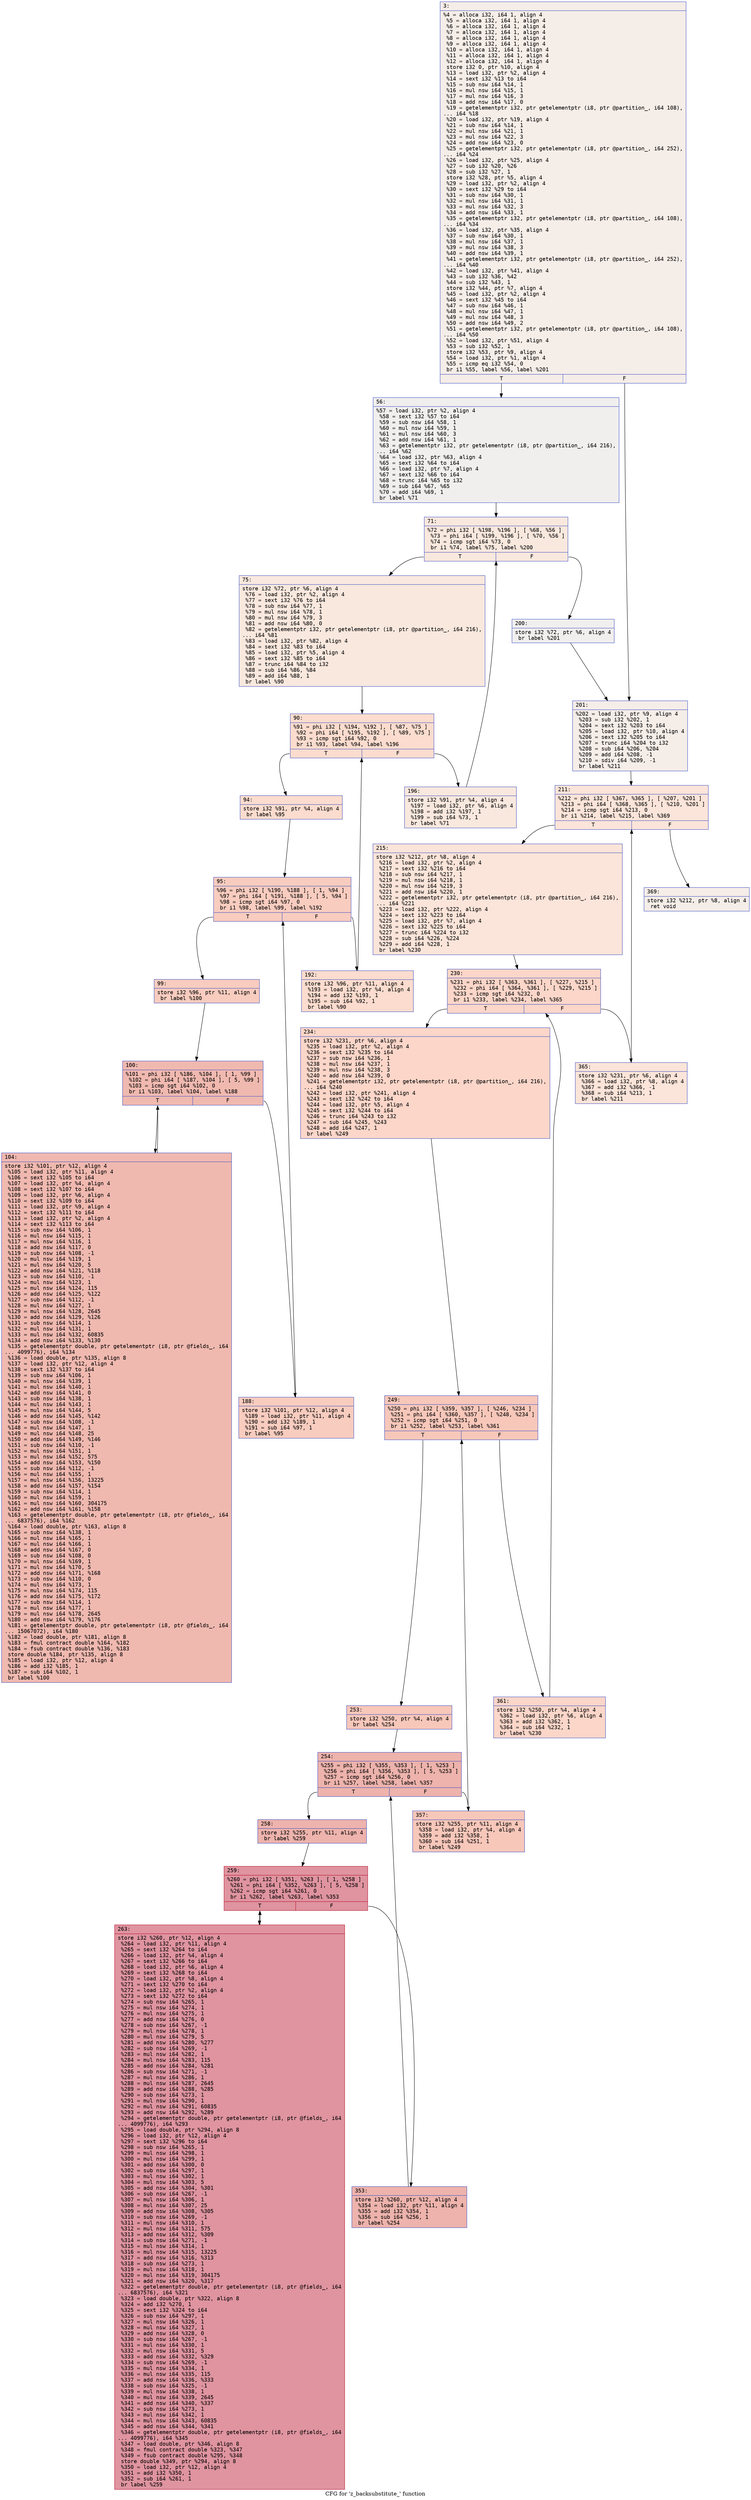 digraph "CFG for 'z_backsubstitute_' function" {
	label="CFG for 'z_backsubstitute_' function";

	Node0x559d7a2eb730 [shape=record,color="#3d50c3ff", style=filled, fillcolor="#e8d6cc70" fontname="Courier",label="{3:\l|  %4 = alloca i32, i64 1, align 4\l  %5 = alloca i32, i64 1, align 4\l  %6 = alloca i32, i64 1, align 4\l  %7 = alloca i32, i64 1, align 4\l  %8 = alloca i32, i64 1, align 4\l  %9 = alloca i32, i64 1, align 4\l  %10 = alloca i32, i64 1, align 4\l  %11 = alloca i32, i64 1, align 4\l  %12 = alloca i32, i64 1, align 4\l  store i32 0, ptr %10, align 4\l  %13 = load i32, ptr %2, align 4\l  %14 = sext i32 %13 to i64\l  %15 = sub nsw i64 %14, 1\l  %16 = mul nsw i64 %15, 1\l  %17 = mul nsw i64 %16, 3\l  %18 = add nsw i64 %17, 0\l  %19 = getelementptr i32, ptr getelementptr (i8, ptr @partition_, i64 108),\l... i64 %18\l  %20 = load i32, ptr %19, align 4\l  %21 = sub nsw i64 %14, 1\l  %22 = mul nsw i64 %21, 1\l  %23 = mul nsw i64 %22, 3\l  %24 = add nsw i64 %23, 0\l  %25 = getelementptr i32, ptr getelementptr (i8, ptr @partition_, i64 252),\l... i64 %24\l  %26 = load i32, ptr %25, align 4\l  %27 = sub i32 %20, %26\l  %28 = sub i32 %27, 1\l  store i32 %28, ptr %5, align 4\l  %29 = load i32, ptr %2, align 4\l  %30 = sext i32 %29 to i64\l  %31 = sub nsw i64 %30, 1\l  %32 = mul nsw i64 %31, 1\l  %33 = mul nsw i64 %32, 3\l  %34 = add nsw i64 %33, 1\l  %35 = getelementptr i32, ptr getelementptr (i8, ptr @partition_, i64 108),\l... i64 %34\l  %36 = load i32, ptr %35, align 4\l  %37 = sub nsw i64 %30, 1\l  %38 = mul nsw i64 %37, 1\l  %39 = mul nsw i64 %38, 3\l  %40 = add nsw i64 %39, 1\l  %41 = getelementptr i32, ptr getelementptr (i8, ptr @partition_, i64 252),\l... i64 %40\l  %42 = load i32, ptr %41, align 4\l  %43 = sub i32 %36, %42\l  %44 = sub i32 %43, 1\l  store i32 %44, ptr %7, align 4\l  %45 = load i32, ptr %2, align 4\l  %46 = sext i32 %45 to i64\l  %47 = sub nsw i64 %46, 1\l  %48 = mul nsw i64 %47, 1\l  %49 = mul nsw i64 %48, 3\l  %50 = add nsw i64 %49, 2\l  %51 = getelementptr i32, ptr getelementptr (i8, ptr @partition_, i64 108),\l... i64 %50\l  %52 = load i32, ptr %51, align 4\l  %53 = sub i32 %52, 1\l  store i32 %53, ptr %9, align 4\l  %54 = load i32, ptr %1, align 4\l  %55 = icmp eq i32 %54, 0\l  br i1 %55, label %56, label %201\l|{<s0>T|<s1>F}}"];
	Node0x559d7a2eb730:s0 -> Node0x559d7a2ede10[tooltip="3 -> 56\nProbability 37.50%" ];
	Node0x559d7a2eb730:s1 -> Node0x559d7a2ede60[tooltip="3 -> 201\nProbability 62.50%" ];
	Node0x559d7a2ede10 [shape=record,color="#3d50c3ff", style=filled, fillcolor="#e0dbd870" fontname="Courier",label="{56:\l|  %57 = load i32, ptr %2, align 4\l  %58 = sext i32 %57 to i64\l  %59 = sub nsw i64 %58, 1\l  %60 = mul nsw i64 %59, 1\l  %61 = mul nsw i64 %60, 3\l  %62 = add nsw i64 %61, 1\l  %63 = getelementptr i32, ptr getelementptr (i8, ptr @partition_, i64 216),\l... i64 %62\l  %64 = load i32, ptr %63, align 4\l  %65 = sext i32 %64 to i64\l  %66 = load i32, ptr %7, align 4\l  %67 = sext i32 %66 to i64\l  %68 = trunc i64 %65 to i32\l  %69 = sub i64 %67, %65\l  %70 = add i64 %69, 1\l  br label %71\l}"];
	Node0x559d7a2ede10 -> Node0x559d7a2ee710[tooltip="56 -> 71\nProbability 100.00%" ];
	Node0x559d7a2ee710 [shape=record,color="#3d50c3ff", style=filled, fillcolor="#f2cab570" fontname="Courier",label="{71:\l|  %72 = phi i32 [ %198, %196 ], [ %68, %56 ]\l  %73 = phi i64 [ %199, %196 ], [ %70, %56 ]\l  %74 = icmp sgt i64 %73, 0\l  br i1 %74, label %75, label %200\l|{<s0>T|<s1>F}}"];
	Node0x559d7a2ee710:s0 -> Node0x559d7a2ee9d0[tooltip="71 -> 75\nProbability 96.88%" ];
	Node0x559d7a2ee710:s1 -> Node0x559d7a2eea20[tooltip="71 -> 200\nProbability 3.12%" ];
	Node0x559d7a2ee9d0 [shape=record,color="#3d50c3ff", style=filled, fillcolor="#f2cab570" fontname="Courier",label="{75:\l|  store i32 %72, ptr %6, align 4\l  %76 = load i32, ptr %2, align 4\l  %77 = sext i32 %76 to i64\l  %78 = sub nsw i64 %77, 1\l  %79 = mul nsw i64 %78, 1\l  %80 = mul nsw i64 %79, 3\l  %81 = add nsw i64 %80, 0\l  %82 = getelementptr i32, ptr getelementptr (i8, ptr @partition_, i64 216),\l... i64 %81\l  %83 = load i32, ptr %82, align 4\l  %84 = sext i32 %83 to i64\l  %85 = load i32, ptr %5, align 4\l  %86 = sext i32 %85 to i64\l  %87 = trunc i64 %84 to i32\l  %88 = sub i64 %86, %84\l  %89 = add i64 %88, 1\l  br label %90\l}"];
	Node0x559d7a2ee9d0 -> Node0x559d7a2ef300[tooltip="75 -> 90\nProbability 100.00%" ];
	Node0x559d7a2ef300 [shape=record,color="#3d50c3ff", style=filled, fillcolor="#f7af9170" fontname="Courier",label="{90:\l|  %91 = phi i32 [ %194, %192 ], [ %87, %75 ]\l  %92 = phi i64 [ %195, %192 ], [ %89, %75 ]\l  %93 = icmp sgt i64 %92, 0\l  br i1 %93, label %94, label %196\l|{<s0>T|<s1>F}}"];
	Node0x559d7a2ef300:s0 -> Node0x559d7a2ef620[tooltip="90 -> 94\nProbability 96.88%" ];
	Node0x559d7a2ef300:s1 -> Node0x559d7a2ee7d0[tooltip="90 -> 196\nProbability 3.12%" ];
	Node0x559d7a2ef620 [shape=record,color="#3d50c3ff", style=filled, fillcolor="#f7af9170" fontname="Courier",label="{94:\l|  store i32 %91, ptr %4, align 4\l  br label %95\l}"];
	Node0x559d7a2ef620 -> Node0x559d7a2ef7c0[tooltip="94 -> 95\nProbability 100.00%" ];
	Node0x559d7a2ef7c0 [shape=record,color="#3d50c3ff", style=filled, fillcolor="#f08b6e70" fontname="Courier",label="{95:\l|  %96 = phi i32 [ %190, %188 ], [ 1, %94 ]\l  %97 = phi i64 [ %191, %188 ], [ 5, %94 ]\l  %98 = icmp sgt i64 %97, 0\l  br i1 %98, label %99, label %192\l|{<s0>T|<s1>F}}"];
	Node0x559d7a2ef7c0:s0 -> Node0x559d7a2ed3f0[tooltip="95 -> 99\nProbability 96.88%" ];
	Node0x559d7a2ef7c0:s1 -> Node0x559d7a2ef3c0[tooltip="95 -> 192\nProbability 3.12%" ];
	Node0x559d7a2ed3f0 [shape=record,color="#3d50c3ff", style=filled, fillcolor="#f08b6e70" fontname="Courier",label="{99:\l|  store i32 %96, ptr %11, align 4\l  br label %100\l}"];
	Node0x559d7a2ed3f0 -> Node0x559d7a2ed5d0[tooltip="99 -> 100\nProbability 100.00%" ];
	Node0x559d7a2ed5d0 [shape=record,color="#3d50c3ff", style=filled, fillcolor="#de614d70" fontname="Courier",label="{100:\l|  %101 = phi i32 [ %186, %104 ], [ 1, %99 ]\l  %102 = phi i64 [ %187, %104 ], [ 5, %99 ]\l  %103 = icmp sgt i64 %102, 0\l  br i1 %103, label %104, label %188\l|{<s0>T|<s1>F}}"];
	Node0x559d7a2ed5d0:s0 -> Node0x559d7a2ed6c0[tooltip="100 -> 104\nProbability 96.88%" ];
	Node0x559d7a2ed5d0:s1 -> Node0x559d7a2ed120[tooltip="100 -> 188\nProbability 3.12%" ];
	Node0x559d7a2ed6c0 [shape=record,color="#3d50c3ff", style=filled, fillcolor="#de614d70" fontname="Courier",label="{104:\l|  store i32 %101, ptr %12, align 4\l  %105 = load i32, ptr %11, align 4\l  %106 = sext i32 %105 to i64\l  %107 = load i32, ptr %4, align 4\l  %108 = sext i32 %107 to i64\l  %109 = load i32, ptr %6, align 4\l  %110 = sext i32 %109 to i64\l  %111 = load i32, ptr %9, align 4\l  %112 = sext i32 %111 to i64\l  %113 = load i32, ptr %2, align 4\l  %114 = sext i32 %113 to i64\l  %115 = sub nsw i64 %106, 1\l  %116 = mul nsw i64 %115, 1\l  %117 = mul nsw i64 %116, 1\l  %118 = add nsw i64 %117, 0\l  %119 = sub nsw i64 %108, -1\l  %120 = mul nsw i64 %119, 1\l  %121 = mul nsw i64 %120, 5\l  %122 = add nsw i64 %121, %118\l  %123 = sub nsw i64 %110, -1\l  %124 = mul nsw i64 %123, 1\l  %125 = mul nsw i64 %124, 115\l  %126 = add nsw i64 %125, %122\l  %127 = sub nsw i64 %112, -1\l  %128 = mul nsw i64 %127, 1\l  %129 = mul nsw i64 %128, 2645\l  %130 = add nsw i64 %129, %126\l  %131 = sub nsw i64 %114, 1\l  %132 = mul nsw i64 %131, 1\l  %133 = mul nsw i64 %132, 60835\l  %134 = add nsw i64 %133, %130\l  %135 = getelementptr double, ptr getelementptr (i8, ptr @fields_, i64\l... 4099776), i64 %134\l  %136 = load double, ptr %135, align 8\l  %137 = load i32, ptr %12, align 4\l  %138 = sext i32 %137 to i64\l  %139 = sub nsw i64 %106, 1\l  %140 = mul nsw i64 %139, 1\l  %141 = mul nsw i64 %140, 1\l  %142 = add nsw i64 %141, 0\l  %143 = sub nsw i64 %138, 1\l  %144 = mul nsw i64 %143, 1\l  %145 = mul nsw i64 %144, 5\l  %146 = add nsw i64 %145, %142\l  %147 = sub nsw i64 %108, -1\l  %148 = mul nsw i64 %147, 1\l  %149 = mul nsw i64 %148, 25\l  %150 = add nsw i64 %149, %146\l  %151 = sub nsw i64 %110, -1\l  %152 = mul nsw i64 %151, 1\l  %153 = mul nsw i64 %152, 575\l  %154 = add nsw i64 %153, %150\l  %155 = sub nsw i64 %112, -1\l  %156 = mul nsw i64 %155, 1\l  %157 = mul nsw i64 %156, 13225\l  %158 = add nsw i64 %157, %154\l  %159 = sub nsw i64 %114, 1\l  %160 = mul nsw i64 %159, 1\l  %161 = mul nsw i64 %160, 304175\l  %162 = add nsw i64 %161, %158\l  %163 = getelementptr double, ptr getelementptr (i8, ptr @fields_, i64\l... 6837576), i64 %162\l  %164 = load double, ptr %163, align 8\l  %165 = sub nsw i64 %138, 1\l  %166 = mul nsw i64 %165, 1\l  %167 = mul nsw i64 %166, 1\l  %168 = add nsw i64 %167, 0\l  %169 = sub nsw i64 %108, 0\l  %170 = mul nsw i64 %169, 1\l  %171 = mul nsw i64 %170, 5\l  %172 = add nsw i64 %171, %168\l  %173 = sub nsw i64 %110, 0\l  %174 = mul nsw i64 %173, 1\l  %175 = mul nsw i64 %174, 115\l  %176 = add nsw i64 %175, %172\l  %177 = sub nsw i64 %114, 1\l  %178 = mul nsw i64 %177, 1\l  %179 = mul nsw i64 %178, 2645\l  %180 = add nsw i64 %179, %176\l  %181 = getelementptr double, ptr getelementptr (i8, ptr @fields_, i64\l... 15067072), i64 %180\l  %182 = load double, ptr %181, align 8\l  %183 = fmul contract double %164, %182\l  %184 = fsub contract double %136, %183\l  store double %184, ptr %135, align 8\l  %185 = load i32, ptr %12, align 4\l  %186 = add i32 %185, 1\l  %187 = sub i64 %102, 1\l  br label %100\l}"];
	Node0x559d7a2ed6c0 -> Node0x559d7a2ed5d0[tooltip="104 -> 100\nProbability 100.00%" ];
	Node0x559d7a2ed120 [shape=record,color="#3d50c3ff", style=filled, fillcolor="#f08b6e70" fontname="Courier",label="{188:\l|  store i32 %101, ptr %12, align 4\l  %189 = load i32, ptr %11, align 4\l  %190 = add i32 %189, 1\l  %191 = sub i64 %97, 1\l  br label %95\l}"];
	Node0x559d7a2ed120 -> Node0x559d7a2ef7c0[tooltip="188 -> 95\nProbability 100.00%" ];
	Node0x559d7a2ef3c0 [shape=record,color="#3d50c3ff", style=filled, fillcolor="#f7af9170" fontname="Courier",label="{192:\l|  store i32 %96, ptr %11, align 4\l  %193 = load i32, ptr %4, align 4\l  %194 = add i32 %193, 1\l  %195 = sub i64 %92, 1\l  br label %90\l}"];
	Node0x559d7a2ef3c0 -> Node0x559d7a2ef300[tooltip="192 -> 90\nProbability 100.00%" ];
	Node0x559d7a2ee7d0 [shape=record,color="#3d50c3ff", style=filled, fillcolor="#f2cab570" fontname="Courier",label="{196:\l|  store i32 %91, ptr %4, align 4\l  %197 = load i32, ptr %6, align 4\l  %198 = add i32 %197, 1\l  %199 = sub i64 %73, 1\l  br label %71\l}"];
	Node0x559d7a2ee7d0 -> Node0x559d7a2ee710[tooltip="196 -> 71\nProbability 100.00%" ];
	Node0x559d7a2eea20 [shape=record,color="#3d50c3ff", style=filled, fillcolor="#e0dbd870" fontname="Courier",label="{200:\l|  store i32 %72, ptr %6, align 4\l  br label %201\l}"];
	Node0x559d7a2eea20 -> Node0x559d7a2ede60[tooltip="200 -> 201\nProbability 100.00%" ];
	Node0x559d7a2ede60 [shape=record,color="#3d50c3ff", style=filled, fillcolor="#e8d6cc70" fontname="Courier",label="{201:\l|  %202 = load i32, ptr %9, align 4\l  %203 = sub i32 %202, 1\l  %204 = sext i32 %203 to i64\l  %205 = load i32, ptr %10, align 4\l  %206 = sext i32 %205 to i64\l  %207 = trunc i64 %204 to i32\l  %208 = sub i64 %206, %204\l  %209 = add i64 %208, -1\l  %210 = sdiv i64 %209, -1\l  br label %211\l}"];
	Node0x559d7a2ede60 -> Node0x559d7a2f03f0[tooltip="201 -> 211\nProbability 100.00%" ];
	Node0x559d7a2f03f0 [shape=record,color="#3d50c3ff", style=filled, fillcolor="#f5c1a970" fontname="Courier",label="{211:\l|  %212 = phi i32 [ %367, %365 ], [ %207, %201 ]\l  %213 = phi i64 [ %368, %365 ], [ %210, %201 ]\l  %214 = icmp sgt i64 %213, 0\l  br i1 %214, label %215, label %369\l|{<s0>T|<s1>F}}"];
	Node0x559d7a2f03f0:s0 -> Node0x559d7a2f0710[tooltip="211 -> 215\nProbability 96.88%" ];
	Node0x559d7a2f03f0:s1 -> Node0x559d7a2f0760[tooltip="211 -> 369\nProbability 3.12%" ];
	Node0x559d7a2f0710 [shape=record,color="#3d50c3ff", style=filled, fillcolor="#f5c1a970" fontname="Courier",label="{215:\l|  store i32 %212, ptr %8, align 4\l  %216 = load i32, ptr %2, align 4\l  %217 = sext i32 %216 to i64\l  %218 = sub nsw i64 %217, 1\l  %219 = mul nsw i64 %218, 1\l  %220 = mul nsw i64 %219, 3\l  %221 = add nsw i64 %220, 1\l  %222 = getelementptr i32, ptr getelementptr (i8, ptr @partition_, i64 216),\l... i64 %221\l  %223 = load i32, ptr %222, align 4\l  %224 = sext i32 %223 to i64\l  %225 = load i32, ptr %7, align 4\l  %226 = sext i32 %225 to i64\l  %227 = trunc i64 %224 to i32\l  %228 = sub i64 %226, %224\l  %229 = add i64 %228, 1\l  br label %230\l}"];
	Node0x559d7a2f0710 -> Node0x559d7a2f6390[tooltip="215 -> 230\nProbability 100.00%" ];
	Node0x559d7a2f6390 [shape=record,color="#3d50c3ff", style=filled, fillcolor="#f6a38570" fontname="Courier",label="{230:\l|  %231 = phi i32 [ %363, %361 ], [ %227, %215 ]\l  %232 = phi i64 [ %364, %361 ], [ %229, %215 ]\l  %233 = icmp sgt i64 %232, 0\l  br i1 %233, label %234, label %365\l|{<s0>T|<s1>F}}"];
	Node0x559d7a2f6390:s0 -> Node0x559d7a2f66b0[tooltip="230 -> 234\nProbability 96.88%" ];
	Node0x559d7a2f6390:s1 -> Node0x559d7a2f04b0[tooltip="230 -> 365\nProbability 3.12%" ];
	Node0x559d7a2f66b0 [shape=record,color="#3d50c3ff", style=filled, fillcolor="#f6a38570" fontname="Courier",label="{234:\l|  store i32 %231, ptr %6, align 4\l  %235 = load i32, ptr %2, align 4\l  %236 = sext i32 %235 to i64\l  %237 = sub nsw i64 %236, 1\l  %238 = mul nsw i64 %237, 1\l  %239 = mul nsw i64 %238, 3\l  %240 = add nsw i64 %239, 0\l  %241 = getelementptr i32, ptr getelementptr (i8, ptr @partition_, i64 216),\l... i64 %240\l  %242 = load i32, ptr %241, align 4\l  %243 = sext i32 %242 to i64\l  %244 = load i32, ptr %5, align 4\l  %245 = sext i32 %244 to i64\l  %246 = trunc i64 %243 to i32\l  %247 = sub i64 %245, %243\l  %248 = add i64 %247, 1\l  br label %249\l}"];
	Node0x559d7a2f66b0 -> Node0x559d7a2f6f90[tooltip="234 -> 249\nProbability 100.00%" ];
	Node0x559d7a2f6f90 [shape=record,color="#3d50c3ff", style=filled, fillcolor="#ec7f6370" fontname="Courier",label="{249:\l|  %250 = phi i32 [ %359, %357 ], [ %246, %234 ]\l  %251 = phi i64 [ %360, %357 ], [ %248, %234 ]\l  %252 = icmp sgt i64 %251, 0\l  br i1 %252, label %253, label %361\l|{<s0>T|<s1>F}}"];
	Node0x559d7a2f6f90:s0 -> Node0x559d7a2f72e0[tooltip="249 -> 253\nProbability 96.88%" ];
	Node0x559d7a2f6f90:s1 -> Node0x559d7a2f6450[tooltip="249 -> 361\nProbability 3.12%" ];
	Node0x559d7a2f72e0 [shape=record,color="#3d50c3ff", style=filled, fillcolor="#ec7f6370" fontname="Courier",label="{253:\l|  store i32 %250, ptr %4, align 4\l  br label %254\l}"];
	Node0x559d7a2f72e0 -> Node0x559d7a2f7480[tooltip="253 -> 254\nProbability 100.00%" ];
	Node0x559d7a2f7480 [shape=record,color="#3d50c3ff", style=filled, fillcolor="#d6524470" fontname="Courier",label="{254:\l|  %255 = phi i32 [ %355, %353 ], [ 1, %253 ]\l  %256 = phi i64 [ %356, %353 ], [ 5, %253 ]\l  %257 = icmp sgt i64 %256, 0\l  br i1 %257, label %258, label %357\l|{<s0>T|<s1>F}}"];
	Node0x559d7a2f7480:s0 -> Node0x559d7a2f7800[tooltip="254 -> 258\nProbability 96.88%" ];
	Node0x559d7a2f7480:s1 -> Node0x559d7a2f7050[tooltip="254 -> 357\nProbability 3.12%" ];
	Node0x559d7a2f7800 [shape=record,color="#3d50c3ff", style=filled, fillcolor="#d6524470" fontname="Courier",label="{258:\l|  store i32 %255, ptr %11, align 4\l  br label %259\l}"];
	Node0x559d7a2f7800 -> Node0x559d7a2f79a0[tooltip="258 -> 259\nProbability 100.00%" ];
	Node0x559d7a2f79a0 [shape=record,color="#b70d28ff", style=filled, fillcolor="#b70d2870" fontname="Courier",label="{259:\l|  %260 = phi i32 [ %351, %263 ], [ 1, %258 ]\l  %261 = phi i64 [ %352, %263 ], [ 5, %258 ]\l  %262 = icmp sgt i64 %261, 0\l  br i1 %262, label %263, label %353\l|{<s0>T|<s1>F}}"];
	Node0x559d7a2f79a0:s0 -> Node0x559d7a2f7a90[tooltip="259 -> 263\nProbability 96.88%" ];
	Node0x559d7a2f79a0:s1 -> Node0x559d7a2f7570[tooltip="259 -> 353\nProbability 3.12%" ];
	Node0x559d7a2f7a90 [shape=record,color="#b70d28ff", style=filled, fillcolor="#b70d2870" fontname="Courier",label="{263:\l|  store i32 %260, ptr %12, align 4\l  %264 = load i32, ptr %11, align 4\l  %265 = sext i32 %264 to i64\l  %266 = load i32, ptr %4, align 4\l  %267 = sext i32 %266 to i64\l  %268 = load i32, ptr %6, align 4\l  %269 = sext i32 %268 to i64\l  %270 = load i32, ptr %8, align 4\l  %271 = sext i32 %270 to i64\l  %272 = load i32, ptr %2, align 4\l  %273 = sext i32 %272 to i64\l  %274 = sub nsw i64 %265, 1\l  %275 = mul nsw i64 %274, 1\l  %276 = mul nsw i64 %275, 1\l  %277 = add nsw i64 %276, 0\l  %278 = sub nsw i64 %267, -1\l  %279 = mul nsw i64 %278, 1\l  %280 = mul nsw i64 %279, 5\l  %281 = add nsw i64 %280, %277\l  %282 = sub nsw i64 %269, -1\l  %283 = mul nsw i64 %282, 1\l  %284 = mul nsw i64 %283, 115\l  %285 = add nsw i64 %284, %281\l  %286 = sub nsw i64 %271, -1\l  %287 = mul nsw i64 %286, 1\l  %288 = mul nsw i64 %287, 2645\l  %289 = add nsw i64 %288, %285\l  %290 = sub nsw i64 %273, 1\l  %291 = mul nsw i64 %290, 1\l  %292 = mul nsw i64 %291, 60835\l  %293 = add nsw i64 %292, %289\l  %294 = getelementptr double, ptr getelementptr (i8, ptr @fields_, i64\l... 4099776), i64 %293\l  %295 = load double, ptr %294, align 8\l  %296 = load i32, ptr %12, align 4\l  %297 = sext i32 %296 to i64\l  %298 = sub nsw i64 %265, 1\l  %299 = mul nsw i64 %298, 1\l  %300 = mul nsw i64 %299, 1\l  %301 = add nsw i64 %300, 0\l  %302 = sub nsw i64 %297, 1\l  %303 = mul nsw i64 %302, 1\l  %304 = mul nsw i64 %303, 5\l  %305 = add nsw i64 %304, %301\l  %306 = sub nsw i64 %267, -1\l  %307 = mul nsw i64 %306, 1\l  %308 = mul nsw i64 %307, 25\l  %309 = add nsw i64 %308, %305\l  %310 = sub nsw i64 %269, -1\l  %311 = mul nsw i64 %310, 1\l  %312 = mul nsw i64 %311, 575\l  %313 = add nsw i64 %312, %309\l  %314 = sub nsw i64 %271, -1\l  %315 = mul nsw i64 %314, 1\l  %316 = mul nsw i64 %315, 13225\l  %317 = add nsw i64 %316, %313\l  %318 = sub nsw i64 %273, 1\l  %319 = mul nsw i64 %318, 1\l  %320 = mul nsw i64 %319, 304175\l  %321 = add nsw i64 %320, %317\l  %322 = getelementptr double, ptr getelementptr (i8, ptr @fields_, i64\l... 6837576), i64 %321\l  %323 = load double, ptr %322, align 8\l  %324 = add i32 %270, 1\l  %325 = sext i32 %324 to i64\l  %326 = sub nsw i64 %297, 1\l  %327 = mul nsw i64 %326, 1\l  %328 = mul nsw i64 %327, 1\l  %329 = add nsw i64 %328, 0\l  %330 = sub nsw i64 %267, -1\l  %331 = mul nsw i64 %330, 1\l  %332 = mul nsw i64 %331, 5\l  %333 = add nsw i64 %332, %329\l  %334 = sub nsw i64 %269, -1\l  %335 = mul nsw i64 %334, 1\l  %336 = mul nsw i64 %335, 115\l  %337 = add nsw i64 %336, %333\l  %338 = sub nsw i64 %325, -1\l  %339 = mul nsw i64 %338, 1\l  %340 = mul nsw i64 %339, 2645\l  %341 = add nsw i64 %340, %337\l  %342 = sub nsw i64 %273, 1\l  %343 = mul nsw i64 %342, 1\l  %344 = mul nsw i64 %343, 60835\l  %345 = add nsw i64 %344, %341\l  %346 = getelementptr double, ptr getelementptr (i8, ptr @fields_, i64\l... 4099776), i64 %345\l  %347 = load double, ptr %346, align 8\l  %348 = fmul contract double %323, %347\l  %349 = fsub contract double %295, %348\l  store double %349, ptr %294, align 8\l  %350 = load i32, ptr %12, align 4\l  %351 = add i32 %350, 1\l  %352 = sub i64 %261, 1\l  br label %259\l}"];
	Node0x559d7a2f7a90 -> Node0x559d7a2f79a0[tooltip="263 -> 259\nProbability 100.00%" ];
	Node0x559d7a2f7570 [shape=record,color="#3d50c3ff", style=filled, fillcolor="#d6524470" fontname="Courier",label="{353:\l|  store i32 %260, ptr %12, align 4\l  %354 = load i32, ptr %11, align 4\l  %355 = add i32 %354, 1\l  %356 = sub i64 %256, 1\l  br label %254\l}"];
	Node0x559d7a2f7570 -> Node0x559d7a2f7480[tooltip="353 -> 254\nProbability 100.00%" ];
	Node0x559d7a2f7050 [shape=record,color="#3d50c3ff", style=filled, fillcolor="#ec7f6370" fontname="Courier",label="{357:\l|  store i32 %255, ptr %11, align 4\l  %358 = load i32, ptr %4, align 4\l  %359 = add i32 %358, 1\l  %360 = sub i64 %251, 1\l  br label %249\l}"];
	Node0x559d7a2f7050 -> Node0x559d7a2f6f90[tooltip="357 -> 249\nProbability 100.00%" ];
	Node0x559d7a2f6450 [shape=record,color="#3d50c3ff", style=filled, fillcolor="#f6a38570" fontname="Courier",label="{361:\l|  store i32 %250, ptr %4, align 4\l  %362 = load i32, ptr %6, align 4\l  %363 = add i32 %362, 1\l  %364 = sub i64 %232, 1\l  br label %230\l}"];
	Node0x559d7a2f6450 -> Node0x559d7a2f6390[tooltip="361 -> 230\nProbability 100.00%" ];
	Node0x559d7a2f04b0 [shape=record,color="#3d50c3ff", style=filled, fillcolor="#f5c1a970" fontname="Courier",label="{365:\l|  store i32 %231, ptr %6, align 4\l  %366 = load i32, ptr %8, align 4\l  %367 = add i32 %366, -1\l  %368 = sub i64 %213, 1\l  br label %211\l}"];
	Node0x559d7a2f04b0 -> Node0x559d7a2f03f0[tooltip="365 -> 211\nProbability 100.00%" ];
	Node0x559d7a2f0760 [shape=record,color="#3d50c3ff", style=filled, fillcolor="#e8d6cc70" fontname="Courier",label="{369:\l|  store i32 %212, ptr %8, align 4\l  ret void\l}"];
}
